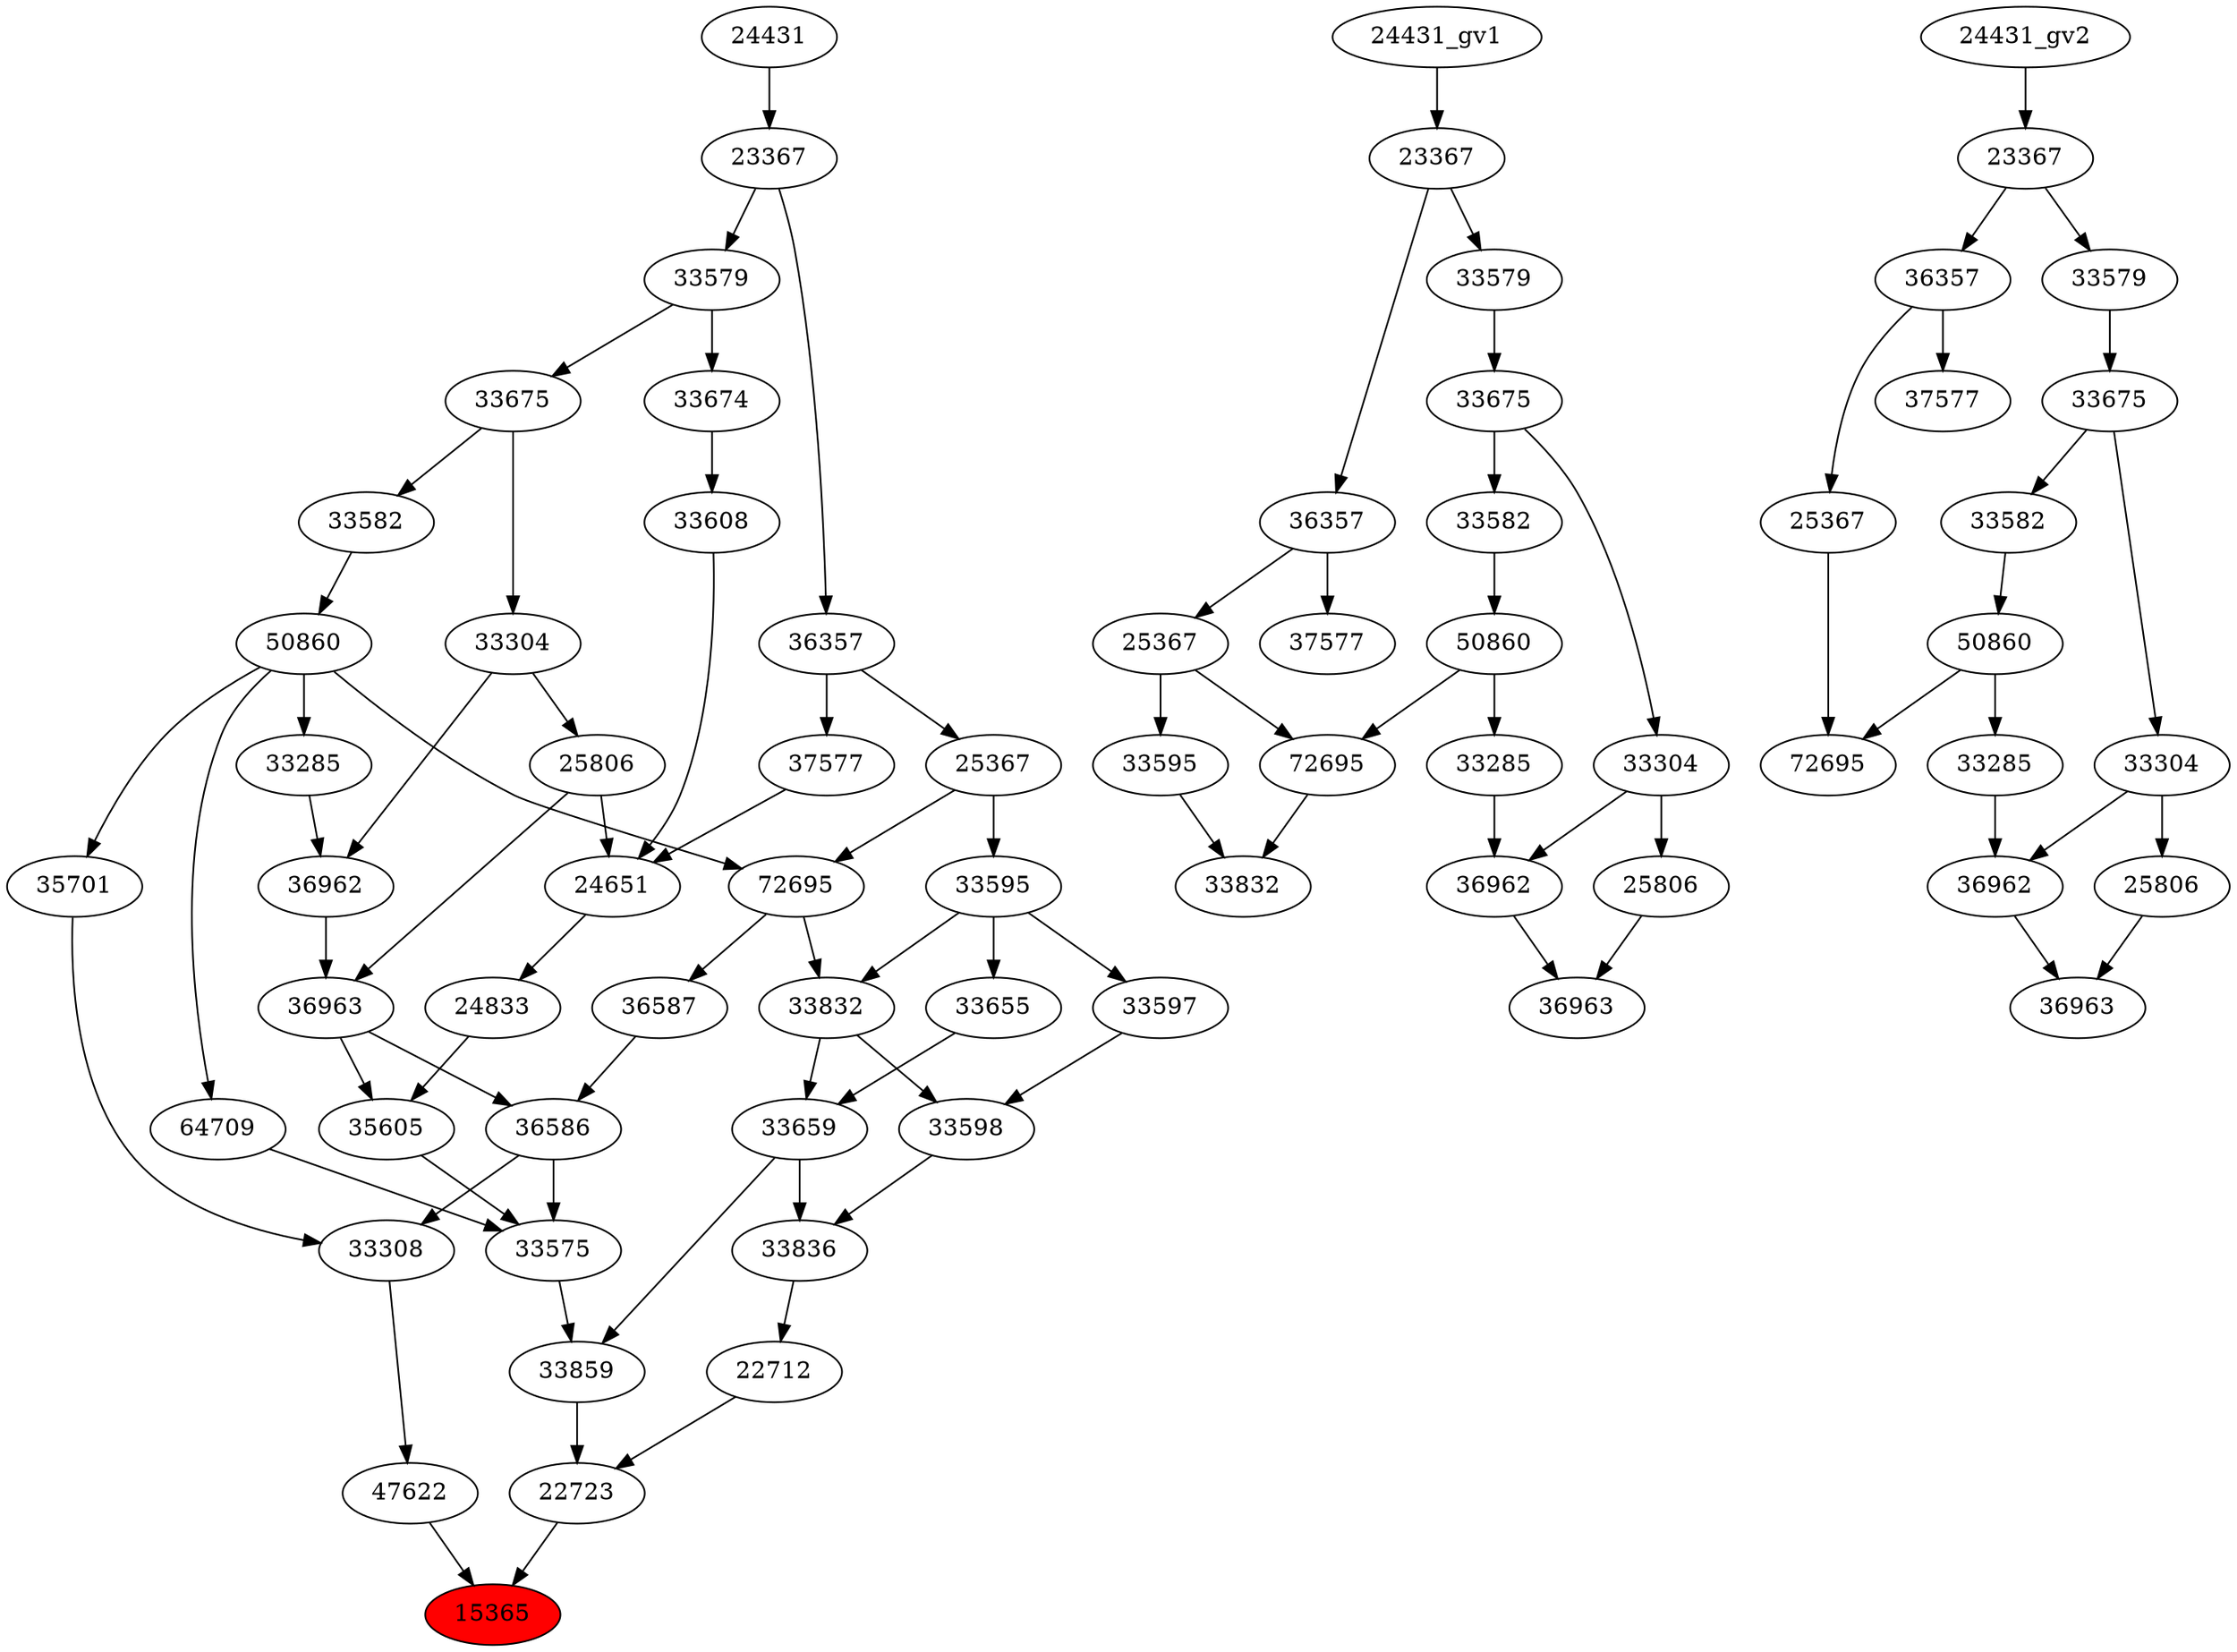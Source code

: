 strict digraph root {
	node [label="\N"];
	{
		node [fillcolor="",
			label="\N",
			style=""
		];
		15365		 [fillcolor=red,
			label=15365,
			style=filled];
		22723		 [label=22723];
		22723 -> 15365;
		47622		 [label=47622];
		47622 -> 15365;
		22712		 [label=22712];
		22712 -> 22723;
		33859		 [label=33859];
		33859 -> 22723;
		33308		 [label=33308];
		33308 -> 47622;
		33836		 [label=33836];
		33836 -> 22712;
		33575		 [label=33575];
		33575 -> 33859;
		33659		 [label=33659];
		33659 -> 33859;
		33659 -> 33836;
		36586		 [label=36586];
		36586 -> 33308;
		36586 -> 33575;
		35701		 [label=35701];
		35701 -> 33308;
		33598		 [label=33598];
		33598 -> 33836;
		35605		 [label=35605];
		35605 -> 33575;
		64709		 [label=64709];
		64709 -> 33575;
		33655		 [label=33655];
		33655 -> 33659;
		33832		 [label=33832];
		33832 -> 33659;
		33832 -> 33598;
		36587		 [label=36587];
		36587 -> 36586;
		36963		 [label=36963];
		36963 -> 36586;
		36963 -> 35605;
		50860		 [label=50860];
		50860 -> 35701;
		50860 -> 64709;
		72695		 [label=72695];
		50860 -> 72695;
		33285		 [label=33285];
		50860 -> 33285;
		33597		 [label=33597];
		33597 -> 33598;
		24833		 [label=24833];
		24833 -> 35605;
		33595		 [label=33595];
		33595 -> 33655;
		33595 -> 33832;
		33595 -> 33597;
		72695 -> 33832;
		72695 -> 36587;
		36962		 [label=36962];
		36962 -> 36963;
		25806		 [label=25806];
		25806 -> 36963;
		24651		 [label=24651];
		25806 -> 24651;
		33582		 [label=33582];
		33582 -> 50860;
		24651 -> 24833;
		25367		 [label=25367];
		25367 -> 33595;
		25367 -> 72695;
		33285 -> 36962;
		33304		 [label=33304];
		33304 -> 36962;
		33304 -> 25806;
		33675		 [label=33675];
		33675 -> 33582;
		33675 -> 33304;
		33608		 [label=33608];
		33608 -> 24651;
		37577		 [label=37577];
		37577 -> 24651;
		36357		 [label=36357];
		36357 -> 25367;
		36357 -> 37577;
		33579		 [label=33579];
		33579 -> 33675;
		33674		 [label=33674];
		33579 -> 33674;
		33674 -> 33608;
		23367		 [label=23367];
		23367 -> 36357;
		23367 -> 33579;
		24431		 [label=24431];
		24431 -> 23367;
	}
	{
		node [label="\N"];
		"33832_gv1"		 [label=33832];
		"72695_gv1"		 [label=72695];
		"72695_gv1" -> "33832_gv1";
		"33595_gv1"		 [label=33595];
		"33595_gv1" -> "33832_gv1";
		"36963_gv1"		 [label=36963];
		"36962_gv1"		 [label=36962];
		"36962_gv1" -> "36963_gv1";
		"25806_gv1"		 [label=25806];
		"25806_gv1" -> "36963_gv1";
		"50860_gv1"		 [label=50860];
		"50860_gv1" -> "72695_gv1";
		"33285_gv1"		 [label=33285];
		"50860_gv1" -> "33285_gv1";
		"33582_gv1"		 [label=33582];
		"33582_gv1" -> "50860_gv1";
		"25367_gv1"		 [label=25367];
		"25367_gv1" -> "72695_gv1";
		"25367_gv1" -> "33595_gv1";
		"33285_gv1" -> "36962_gv1";
		"33304_gv1"		 [label=33304];
		"33304_gv1" -> "36962_gv1";
		"33304_gv1" -> "25806_gv1";
		"33675_gv1"		 [label=33675];
		"33675_gv1" -> "33582_gv1";
		"33675_gv1" -> "33304_gv1";
		"36357_gv1"		 [label=36357];
		"36357_gv1" -> "25367_gv1";
		"37577_gv1"		 [label=37577];
		"36357_gv1" -> "37577_gv1";
		"33579_gv1"		 [label=33579];
		"33579_gv1" -> "33675_gv1";
		"23367_gv1"		 [label=23367];
		"23367_gv1" -> "36357_gv1";
		"23367_gv1" -> "33579_gv1";
		"24431_gv1" -> "23367_gv1";
	}
	{
		node [label="\N"];
		"36963_gv2"		 [label=36963];
		"36962_gv2"		 [label=36962];
		"36962_gv2" -> "36963_gv2";
		"25806_gv2"		 [label=25806];
		"25806_gv2" -> "36963_gv2";
		"50860_gv2"		 [label=50860];
		"72695_gv2"		 [label=72695];
		"50860_gv2" -> "72695_gv2";
		"33285_gv2"		 [label=33285];
		"50860_gv2" -> "33285_gv2";
		"33582_gv2"		 [label=33582];
		"33582_gv2" -> "50860_gv2";
		"25367_gv2"		 [label=25367];
		"25367_gv2" -> "72695_gv2";
		"33285_gv2" -> "36962_gv2";
		"33304_gv2"		 [label=33304];
		"33304_gv2" -> "36962_gv2";
		"33304_gv2" -> "25806_gv2";
		"33675_gv2"		 [label=33675];
		"33675_gv2" -> "33582_gv2";
		"33675_gv2" -> "33304_gv2";
		"36357_gv2"		 [label=36357];
		"36357_gv2" -> "25367_gv2";
		"37577_gv2"		 [label=37577];
		"36357_gv2" -> "37577_gv2";
		"33579_gv2"		 [label=33579];
		"33579_gv2" -> "33675_gv2";
		"23367_gv2"		 [label=23367];
		"23367_gv2" -> "36357_gv2";
		"23367_gv2" -> "33579_gv2";
		"24431_gv2" -> "23367_gv2";
	}
}
